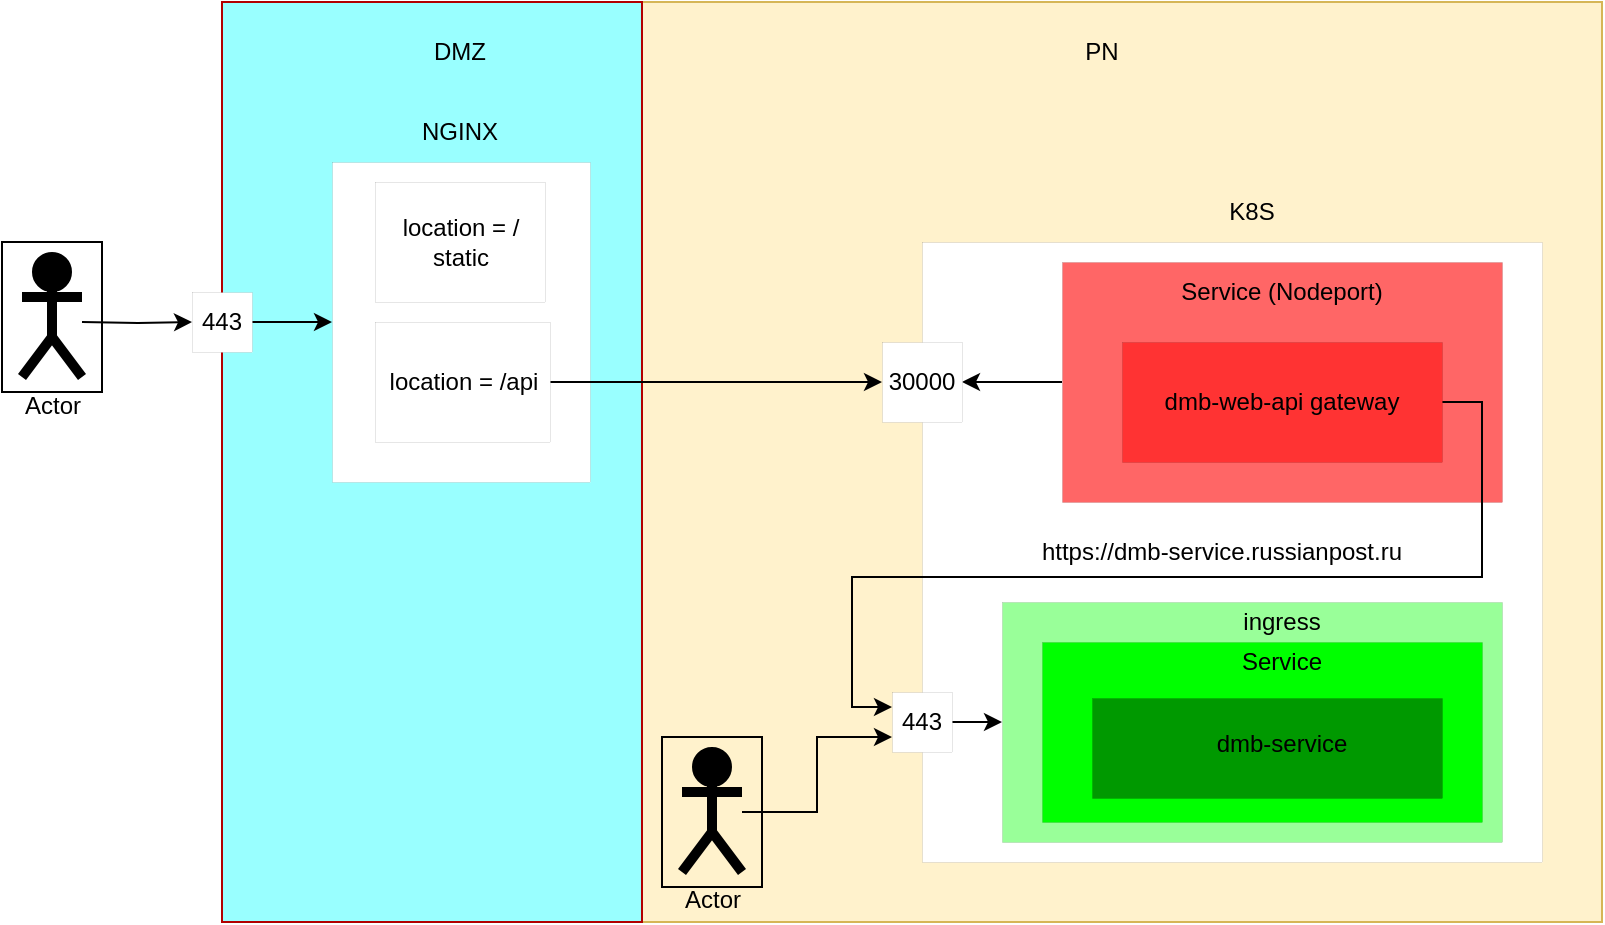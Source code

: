 <mxfile version="20.2.3" type="github">
  <diagram id="tEJ3TeCHOjuiDf8wxJpD" name="Страница 1">
    <mxGraphModel dx="1051" dy="718" grid="1" gridSize="10" guides="1" tooltips="1" connect="1" arrows="1" fold="1" page="1" pageScale="1" pageWidth="827" pageHeight="1169" math="0" shadow="0">
      <root>
        <mxCell id="0" />
        <mxCell id="1" parent="0" />
        <mxCell id="UDgU0nhrmhLwvHb1mjE1-1" value="" style="rounded=0;whiteSpace=wrap;html=1;fillColor=#fff2cc;strokeColor=#d6b656;" vertex="1" parent="1">
          <mxGeometry x="440" y="160" width="480" height="460" as="geometry" />
        </mxCell>
        <mxCell id="UDgU0nhrmhLwvHb1mjE1-3" value="" style="rounded=0;whiteSpace=wrap;html=1;fillColor=#99FFFF;fontColor=#ffffff;strokeColor=#B20000;" vertex="1" parent="1">
          <mxGeometry x="230" y="160" width="210" height="460" as="geometry" />
        </mxCell>
        <mxCell id="UDgU0nhrmhLwvHb1mjE1-5" value="" style="rounded=0;whiteSpace=wrap;html=1;strokeWidth=0;" vertex="1" parent="1">
          <mxGeometry x="285" y="240" width="129" height="160" as="geometry" />
        </mxCell>
        <mxCell id="UDgU0nhrmhLwvHb1mjE1-6" value="NGINX" style="text;html=1;strokeColor=none;fillColor=none;align=center;verticalAlign=middle;whiteSpace=wrap;rounded=0;" vertex="1" parent="1">
          <mxGeometry x="319" y="210" width="60" height="30" as="geometry" />
        </mxCell>
        <mxCell id="UDgU0nhrmhLwvHb1mjE1-7" value="DMZ" style="text;html=1;strokeColor=none;fillColor=none;align=center;verticalAlign=middle;whiteSpace=wrap;rounded=0;" vertex="1" parent="1">
          <mxGeometry x="319" y="170" width="60" height="30" as="geometry" />
        </mxCell>
        <mxCell id="UDgU0nhrmhLwvHb1mjE1-8" value="PN" style="text;html=1;strokeColor=none;fillColor=none;align=center;verticalAlign=middle;whiteSpace=wrap;rounded=0;" vertex="1" parent="1">
          <mxGeometry x="640" y="170" width="60" height="30" as="geometry" />
        </mxCell>
        <mxCell id="UDgU0nhrmhLwvHb1mjE1-9" value="" style="whiteSpace=wrap;html=1;aspect=fixed;strokeWidth=0;" vertex="1" parent="1">
          <mxGeometry x="580" y="280" width="310" height="310" as="geometry" />
        </mxCell>
        <mxCell id="UDgU0nhrmhLwvHb1mjE1-11" value="K8S" style="text;html=1;strokeColor=none;fillColor=none;align=center;verticalAlign=middle;whiteSpace=wrap;rounded=0;" vertex="1" parent="1">
          <mxGeometry x="715" y="250" width="60" height="30" as="geometry" />
        </mxCell>
        <mxCell id="UDgU0nhrmhLwvHb1mjE1-18" style="edgeStyle=orthogonalEdgeStyle;rounded=0;orthogonalLoop=1;jettySize=auto;html=1;exitX=0;exitY=0.5;exitDx=0;exitDy=0;entryX=1;entryY=0.5;entryDx=0;entryDy=0;" edge="1" parent="1" source="UDgU0nhrmhLwvHb1mjE1-14" target="UDgU0nhrmhLwvHb1mjE1-17">
          <mxGeometry relative="1" as="geometry" />
        </mxCell>
        <mxCell id="UDgU0nhrmhLwvHb1mjE1-14" value="" style="rounded=0;whiteSpace=wrap;html=1;strokeWidth=0;fillColor=#FF6666;" vertex="1" parent="1">
          <mxGeometry x="650" y="290" width="220" height="120" as="geometry" />
        </mxCell>
        <mxCell id="UDgU0nhrmhLwvHb1mjE1-32" style="edgeStyle=orthogonalEdgeStyle;rounded=0;orthogonalLoop=1;jettySize=auto;html=1;exitX=1;exitY=0.5;exitDx=0;exitDy=0;entryX=0;entryY=0.25;entryDx=0;entryDy=0;" edge="1" parent="1" source="UDgU0nhrmhLwvHb1mjE1-13" target="UDgU0nhrmhLwvHb1mjE1-24">
          <mxGeometry relative="1" as="geometry" />
        </mxCell>
        <mxCell id="UDgU0nhrmhLwvHb1mjE1-13" value="dmb-web-api gateway" style="rounded=0;whiteSpace=wrap;html=1;strokeWidth=0;fillColor=#FF3333;" vertex="1" parent="1">
          <mxGeometry x="680" y="330" width="160" height="60" as="geometry" />
        </mxCell>
        <mxCell id="UDgU0nhrmhLwvHb1mjE1-16" value="Service (Nodeport)" style="text;html=1;strokeColor=none;fillColor=none;align=center;verticalAlign=middle;whiteSpace=wrap;rounded=0;" vertex="1" parent="1">
          <mxGeometry x="700" y="290" width="120" height="30" as="geometry" />
        </mxCell>
        <mxCell id="UDgU0nhrmhLwvHb1mjE1-17" value="30000" style="rounded=0;whiteSpace=wrap;html=1;strokeWidth=0;fillColor=#FFFFFF;" vertex="1" parent="1">
          <mxGeometry x="560" y="330" width="40" height="40" as="geometry" />
        </mxCell>
        <mxCell id="UDgU0nhrmhLwvHb1mjE1-20" value="location = /&lt;br&gt;static" style="rounded=0;whiteSpace=wrap;html=1;strokeWidth=0;fillColor=#FFFFFF;" vertex="1" parent="1">
          <mxGeometry x="306.5" y="250" width="85" height="60" as="geometry" />
        </mxCell>
        <mxCell id="UDgU0nhrmhLwvHb1mjE1-22" style="edgeStyle=orthogonalEdgeStyle;rounded=0;orthogonalLoop=1;jettySize=auto;html=1;exitX=1;exitY=0.5;exitDx=0;exitDy=0;entryX=0;entryY=0.5;entryDx=0;entryDy=0;" edge="1" parent="1" source="UDgU0nhrmhLwvHb1mjE1-21" target="UDgU0nhrmhLwvHb1mjE1-17">
          <mxGeometry relative="1" as="geometry" />
        </mxCell>
        <mxCell id="UDgU0nhrmhLwvHb1mjE1-21" value="location = /api" style="rounded=0;whiteSpace=wrap;html=1;strokeWidth=0;fillColor=#FFFFFF;" vertex="1" parent="1">
          <mxGeometry x="306.5" y="320" width="87.5" height="60" as="geometry" />
        </mxCell>
        <mxCell id="UDgU0nhrmhLwvHb1mjE1-31" style="edgeStyle=orthogonalEdgeStyle;rounded=0;orthogonalLoop=1;jettySize=auto;html=1;exitX=1;exitY=0.5;exitDx=0;exitDy=0;" edge="1" parent="1" source="UDgU0nhrmhLwvHb1mjE1-24" target="UDgU0nhrmhLwvHb1mjE1-25">
          <mxGeometry relative="1" as="geometry" />
        </mxCell>
        <mxCell id="UDgU0nhrmhLwvHb1mjE1-24" value="443" style="rounded=0;whiteSpace=wrap;html=1;strokeWidth=0;fillColor=#FFFFFF;" vertex="1" parent="1">
          <mxGeometry x="565" y="505" width="30" height="30" as="geometry" />
        </mxCell>
        <mxCell id="UDgU0nhrmhLwvHb1mjE1-25" value="" style="rounded=0;whiteSpace=wrap;html=1;strokeWidth=0;fillColor=#99FF99;" vertex="1" parent="1">
          <mxGeometry x="620" y="460" width="250" height="120" as="geometry" />
        </mxCell>
        <mxCell id="UDgU0nhrmhLwvHb1mjE1-26" value="ingress" style="text;html=1;strokeColor=none;fillColor=none;align=center;verticalAlign=middle;whiteSpace=wrap;rounded=0;" vertex="1" parent="1">
          <mxGeometry x="730" y="460" width="60" height="20" as="geometry" />
        </mxCell>
        <mxCell id="UDgU0nhrmhLwvHb1mjE1-27" value="" style="rounded=0;whiteSpace=wrap;html=1;strokeWidth=0;fillColor=#00FF00;" vertex="1" parent="1">
          <mxGeometry x="640" y="480" width="220" height="90" as="geometry" />
        </mxCell>
        <mxCell id="UDgU0nhrmhLwvHb1mjE1-28" value="Service" style="text;html=1;strokeColor=none;fillColor=none;align=center;verticalAlign=middle;whiteSpace=wrap;rounded=0;" vertex="1" parent="1">
          <mxGeometry x="730" y="480" width="60" height="20" as="geometry" />
        </mxCell>
        <mxCell id="UDgU0nhrmhLwvHb1mjE1-29" value="" style="rounded=0;whiteSpace=wrap;html=1;strokeWidth=0;fillColor=#009900;" vertex="1" parent="1">
          <mxGeometry x="665" y="508" width="175" height="50" as="geometry" />
        </mxCell>
        <mxCell id="UDgU0nhrmhLwvHb1mjE1-30" value="dmb-service" style="text;html=1;strokeColor=none;fillColor=none;align=center;verticalAlign=middle;whiteSpace=wrap;rounded=0;" vertex="1" parent="1">
          <mxGeometry x="725" y="516" width="70" height="30" as="geometry" />
        </mxCell>
        <mxCell id="UDgU0nhrmhLwvHb1mjE1-33" value="https://dmb-service.russianpost.ru" style="text;html=1;strokeColor=none;fillColor=none;align=center;verticalAlign=middle;whiteSpace=wrap;rounded=0;" vertex="1" parent="1">
          <mxGeometry x="620" y="420" width="220" height="30" as="geometry" />
        </mxCell>
        <mxCell id="UDgU0nhrmhLwvHb1mjE1-38" style="edgeStyle=orthogonalEdgeStyle;rounded=0;orthogonalLoop=1;jettySize=auto;html=1;entryX=0;entryY=0.75;entryDx=0;entryDy=0;" edge="1" parent="1" source="UDgU0nhrmhLwvHb1mjE1-34" target="UDgU0nhrmhLwvHb1mjE1-24">
          <mxGeometry relative="1" as="geometry" />
        </mxCell>
        <mxCell id="UDgU0nhrmhLwvHb1mjE1-34" value="Actor" style="shape=umlActor;verticalLabelPosition=bottom;verticalAlign=top;html=1;outlineConnect=0;strokeWidth=5;fillColor=#000000;" vertex="1" parent="1">
          <mxGeometry x="460" y="535" width="30" height="60" as="geometry" />
        </mxCell>
        <mxCell id="UDgU0nhrmhLwvHb1mjE1-36" value="" style="rounded=0;whiteSpace=wrap;html=1;strokeWidth=1;fillColor=none;" vertex="1" parent="1">
          <mxGeometry x="450" y="527.5" width="50" height="75" as="geometry" />
        </mxCell>
        <mxCell id="UDgU0nhrmhLwvHb1mjE1-45" style="edgeStyle=orthogonalEdgeStyle;rounded=0;orthogonalLoop=1;jettySize=auto;html=1;exitX=1;exitY=0.5;exitDx=0;exitDy=0;entryX=0;entryY=0.5;entryDx=0;entryDy=0;" edge="1" parent="1" source="UDgU0nhrmhLwvHb1mjE1-43" target="UDgU0nhrmhLwvHb1mjE1-5">
          <mxGeometry relative="1" as="geometry" />
        </mxCell>
        <mxCell id="UDgU0nhrmhLwvHb1mjE1-43" value="443" style="rounded=0;whiteSpace=wrap;html=1;strokeWidth=0;fillColor=#FFFFFF;" vertex="1" parent="1">
          <mxGeometry x="215" y="305" width="30" height="30" as="geometry" />
        </mxCell>
        <mxCell id="UDgU0nhrmhLwvHb1mjE1-46" value="" style="rounded=0;whiteSpace=wrap;html=1;strokeWidth=1;fillColor=none;" vertex="1" parent="1">
          <mxGeometry x="120" y="280" width="50" height="75" as="geometry" />
        </mxCell>
        <mxCell id="UDgU0nhrmhLwvHb1mjE1-48" style="edgeStyle=orthogonalEdgeStyle;rounded=0;orthogonalLoop=1;jettySize=auto;html=1;entryX=0;entryY=0.5;entryDx=0;entryDy=0;" edge="1" parent="1" target="UDgU0nhrmhLwvHb1mjE1-43">
          <mxGeometry relative="1" as="geometry">
            <mxPoint x="160" y="320" as="sourcePoint" />
          </mxGeometry>
        </mxCell>
        <mxCell id="UDgU0nhrmhLwvHb1mjE1-47" value="Actor" style="shape=umlActor;verticalLabelPosition=bottom;verticalAlign=top;html=1;outlineConnect=0;strokeWidth=5;fillColor=#000000;" vertex="1" parent="1">
          <mxGeometry x="130" y="287.5" width="30" height="60" as="geometry" />
        </mxCell>
      </root>
    </mxGraphModel>
  </diagram>
</mxfile>
